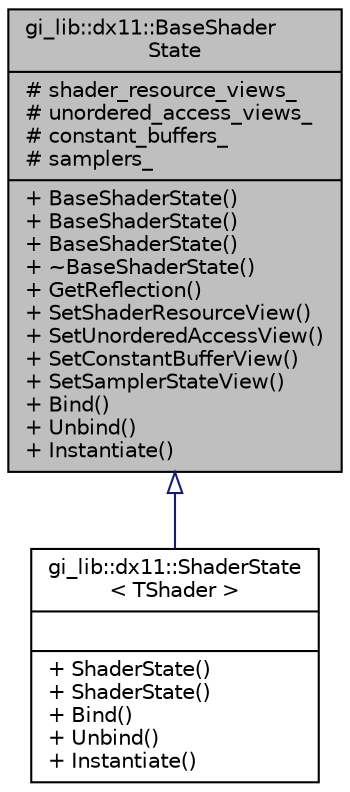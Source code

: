 digraph "gi_lib::dx11::BaseShaderState"
{
  edge [fontname="Helvetica",fontsize="10",labelfontname="Helvetica",labelfontsize="10"];
  node [fontname="Helvetica",fontsize="10",shape=record];
  Node1 [label="{gi_lib::dx11::BaseShader\lState\n|# shader_resource_views_\l# unordered_access_views_\l# constant_buffers_\l# samplers_\l|+ BaseShaderState()\l+ BaseShaderState()\l+ BaseShaderState()\l+ ~BaseShaderState()\l+ GetReflection()\l+ SetShaderResourceView()\l+ SetUnorderedAccessView()\l+ SetConstantBufferView()\l+ SetSamplerStateView()\l+ Bind()\l+ Unbind()\l+ Instantiate()\l}",height=0.2,width=0.4,color="black", fillcolor="grey75", style="filled", fontcolor="black"];
  Node1 -> Node2 [dir="back",color="midnightblue",fontsize="10",style="solid",arrowtail="onormal",fontname="Helvetica"];
  Node2 [label="{gi_lib::dx11::ShaderState\l\< TShader \>\n||+ ShaderState()\l+ ShaderState()\l+ Bind()\l+ Unbind()\l+ Instantiate()\l}",height=0.2,width=0.4,color="black", fillcolor="white", style="filled",URL="$classgi__lib_1_1dx11_1_1_shader_state.html",tooltip="Concrete shader state. "];
}
